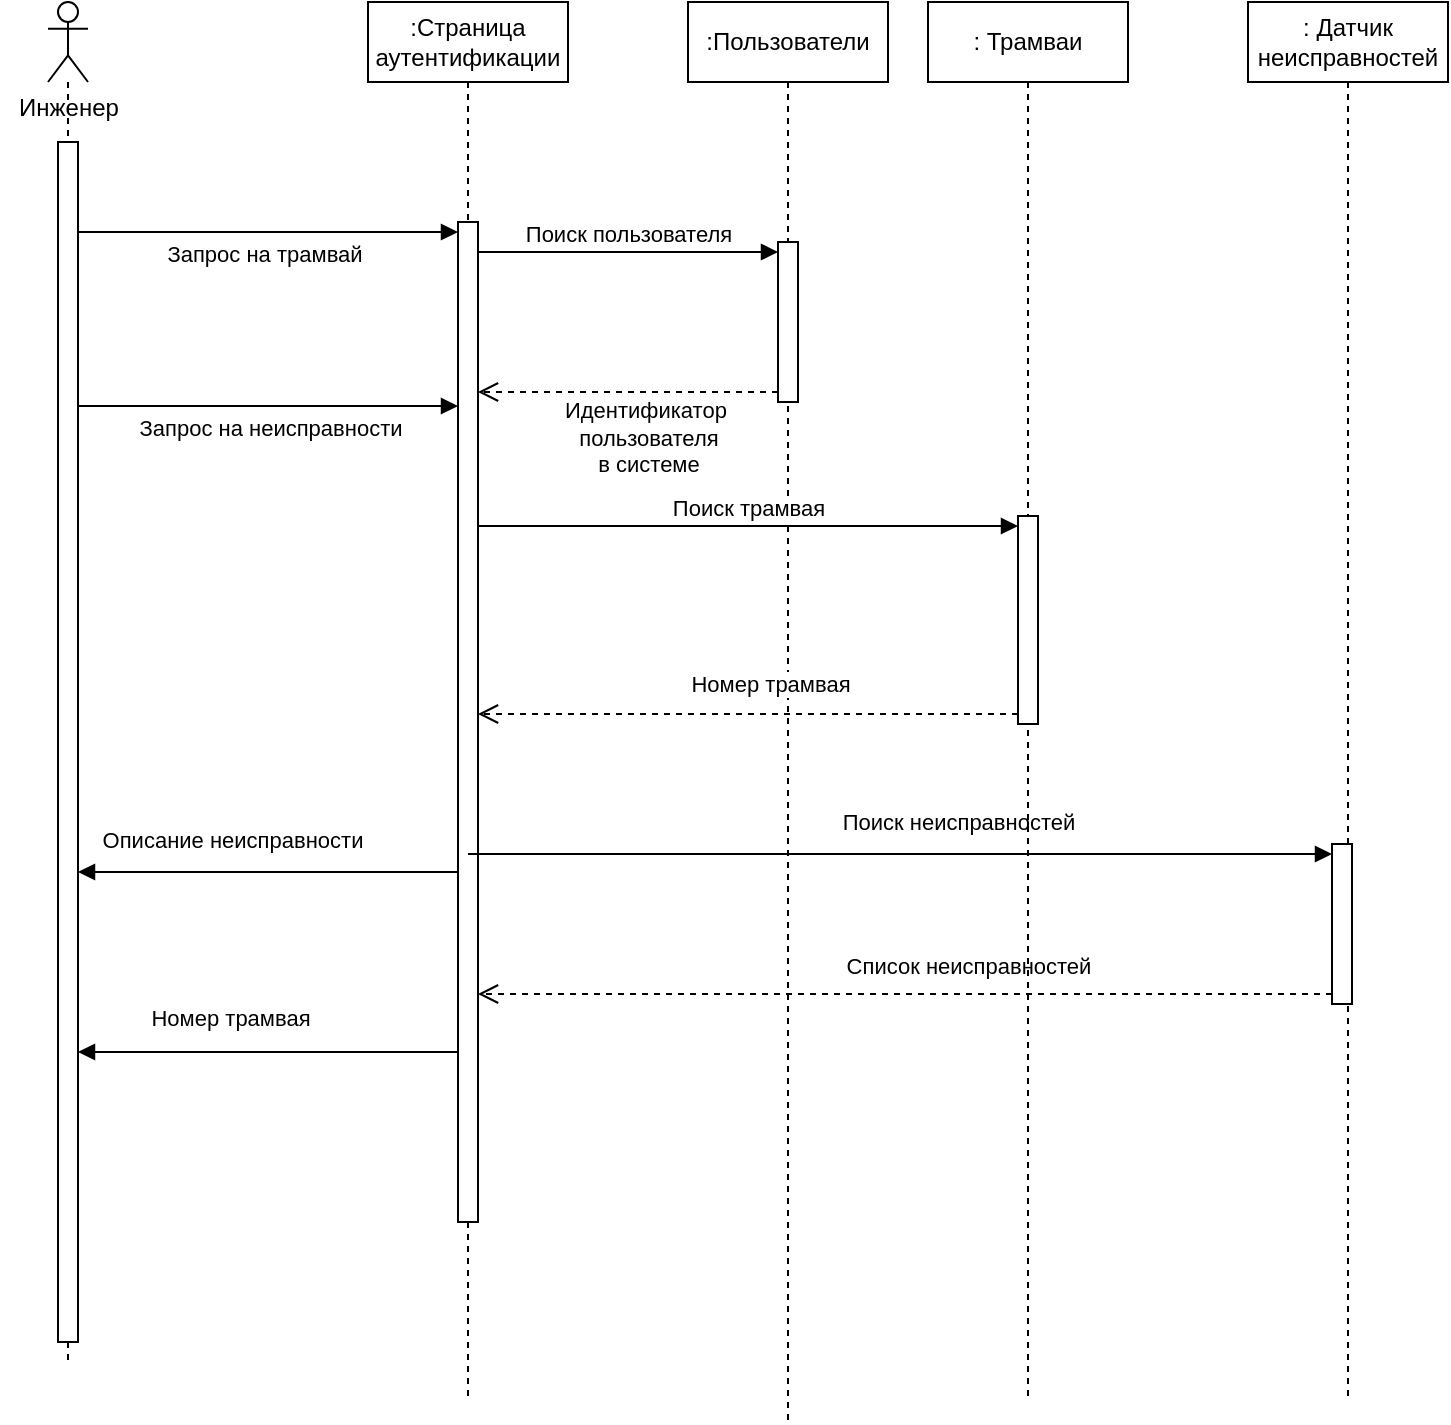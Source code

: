<mxfile version="24.7.17">
  <diagram name="Page-1" id="WvIWjqXhh4TIYa31ypu3">
    <mxGraphModel dx="1434" dy="780" grid="0" gridSize="10" guides="1" tooltips="1" connect="1" arrows="1" fold="1" page="1" pageScale="1" pageWidth="827" pageHeight="1169" math="0" shadow="0">
      <root>
        <mxCell id="0" />
        <mxCell id="1" parent="0" />
        <mxCell id="txDCEMNUAPutOGjY48iY-1" value="Запрос на трамвай" style="html=1;verticalAlign=bottom;endArrow=block;curved=0;rounded=0;entryX=0;entryY=0;entryDx=0;entryDy=5;entryPerimeter=0;" edge="1" parent="1" source="txDCEMNUAPutOGjY48iY-4" target="txDCEMNUAPutOGjY48iY-3">
          <mxGeometry x="0.003" y="-20" width="80" relative="1" as="geometry">
            <mxPoint x="120" y="140" as="sourcePoint" />
            <mxPoint x="200" y="140" as="targetPoint" />
            <mxPoint as="offset" />
          </mxGeometry>
        </mxCell>
        <mxCell id="txDCEMNUAPutOGjY48iY-2" value=":Страница аутентификации" style="shape=umlLifeline;perimeter=lifelinePerimeter;whiteSpace=wrap;html=1;container=1;dropTarget=0;collapsible=0;recursiveResize=0;outlineConnect=0;portConstraint=eastwest;newEdgeStyle={&quot;curved&quot;:0,&quot;rounded&quot;:0};" vertex="1" parent="1">
          <mxGeometry x="250" y="30" width="100" height="700" as="geometry" />
        </mxCell>
        <mxCell id="txDCEMNUAPutOGjY48iY-3" value="" style="html=1;points=[[0,0,0,0,5],[0,1,0,0,-5],[1,0,0,0,5],[1,1,0,0,-5]];perimeter=orthogonalPerimeter;outlineConnect=0;targetShapes=umlLifeline;portConstraint=eastwest;newEdgeStyle={&quot;curved&quot;:0,&quot;rounded&quot;:0};" vertex="1" parent="txDCEMNUAPutOGjY48iY-2">
          <mxGeometry x="45" y="110" width="10" height="500" as="geometry" />
        </mxCell>
        <mxCell id="txDCEMNUAPutOGjY48iY-4" value="" style="shape=umlLifeline;perimeter=lifelinePerimeter;whiteSpace=wrap;html=1;container=1;dropTarget=0;collapsible=0;recursiveResize=0;outlineConnect=0;portConstraint=eastwest;newEdgeStyle={&quot;curved&quot;:0,&quot;rounded&quot;:0};participant=umlActor;" vertex="1" parent="1">
          <mxGeometry x="90" y="30" width="20" height="680" as="geometry" />
        </mxCell>
        <mxCell id="txDCEMNUAPutOGjY48iY-5" value="" style="html=1;points=[[0,0,0,0,5],[0,1,0,0,-5],[1,0,0,0,5],[1,1,0,0,-5]];perimeter=orthogonalPerimeter;outlineConnect=0;targetShapes=umlLifeline;portConstraint=eastwest;newEdgeStyle={&quot;curved&quot;:0,&quot;rounded&quot;:0};" vertex="1" parent="txDCEMNUAPutOGjY48iY-4">
          <mxGeometry x="5" y="70" width="10" height="600" as="geometry" />
        </mxCell>
        <mxCell id="txDCEMNUAPutOGjY48iY-6" value=":Пользователи" style="shape=umlLifeline;perimeter=lifelinePerimeter;whiteSpace=wrap;html=1;container=1;dropTarget=0;collapsible=0;recursiveResize=0;outlineConnect=0;portConstraint=eastwest;newEdgeStyle={&quot;curved&quot;:0,&quot;rounded&quot;:0};" vertex="1" parent="1">
          <mxGeometry x="410" y="30" width="100" height="710" as="geometry" />
        </mxCell>
        <mxCell id="txDCEMNUAPutOGjY48iY-7" value="" style="html=1;points=[[0,0,0,0,5],[0,1,0,0,-5],[1,0,0,0,5],[1,1,0,0,-5]];perimeter=orthogonalPerimeter;outlineConnect=0;targetShapes=umlLifeline;portConstraint=eastwest;newEdgeStyle={&quot;curved&quot;:0,&quot;rounded&quot;:0};" vertex="1" parent="txDCEMNUAPutOGjY48iY-6">
          <mxGeometry x="45" y="120" width="10" height="80" as="geometry" />
        </mxCell>
        <mxCell id="txDCEMNUAPutOGjY48iY-8" value="Поиск пользователя" style="html=1;verticalAlign=bottom;endArrow=block;curved=0;rounded=0;entryX=0;entryY=0;entryDx=0;entryDy=5;" edge="1" parent="1" source="txDCEMNUAPutOGjY48iY-3" target="txDCEMNUAPutOGjY48iY-7">
          <mxGeometry relative="1" as="geometry">
            <mxPoint x="385" y="155" as="sourcePoint" />
          </mxGeometry>
        </mxCell>
        <mxCell id="txDCEMNUAPutOGjY48iY-9" value="Идентификатор&amp;nbsp;&lt;div&gt;пользователя&lt;div&gt;в системе&lt;/div&gt;&lt;/div&gt;" style="html=1;verticalAlign=bottom;endArrow=open;dashed=1;endSize=8;curved=0;rounded=0;exitX=0;exitY=1;exitDx=0;exitDy=-5;" edge="1" parent="1" source="txDCEMNUAPutOGjY48iY-7" target="txDCEMNUAPutOGjY48iY-3">
          <mxGeometry x="-0.133" y="45" relative="1" as="geometry">
            <mxPoint x="385" y="225" as="targetPoint" />
            <mxPoint as="offset" />
          </mxGeometry>
        </mxCell>
        <mxCell id="txDCEMNUAPutOGjY48iY-10" value=": Датчик неисправностей" style="shape=umlLifeline;perimeter=lifelinePerimeter;whiteSpace=wrap;html=1;container=1;dropTarget=0;collapsible=0;recursiveResize=0;outlineConnect=0;portConstraint=eastwest;newEdgeStyle={&quot;curved&quot;:0,&quot;rounded&quot;:0};" vertex="1" parent="1">
          <mxGeometry x="690" y="30" width="100" height="700" as="geometry" />
        </mxCell>
        <mxCell id="txDCEMNUAPutOGjY48iY-11" value="" style="html=1;points=[[0,0,0,0,5],[0,1,0,0,-5],[1,0,0,0,5],[1,1,0,0,-5]];perimeter=orthogonalPerimeter;outlineConnect=0;targetShapes=umlLifeline;portConstraint=eastwest;newEdgeStyle={&quot;curved&quot;:0,&quot;rounded&quot;:0};" vertex="1" parent="txDCEMNUAPutOGjY48iY-10">
          <mxGeometry x="42" y="421" width="10" height="80" as="geometry" />
        </mxCell>
        <mxCell id="txDCEMNUAPutOGjY48iY-12" value="Поиск неисправностей" style="html=1;verticalAlign=bottom;endArrow=block;curved=0;rounded=0;entryX=0;entryY=0;entryDx=0;entryDy=5;" edge="1" parent="1" source="txDCEMNUAPutOGjY48iY-2" target="txDCEMNUAPutOGjY48iY-11">
          <mxGeometry x="0.133" y="8" relative="1" as="geometry">
            <mxPoint x="515" y="275" as="sourcePoint" />
            <mxPoint y="1" as="offset" />
          </mxGeometry>
        </mxCell>
        <mxCell id="txDCEMNUAPutOGjY48iY-13" value="Список неисправностей" style="html=1;verticalAlign=bottom;endArrow=open;dashed=1;endSize=8;curved=0;rounded=0;exitX=0;exitY=1;exitDx=0;exitDy=-5;" edge="1" parent="1" source="txDCEMNUAPutOGjY48iY-11" target="txDCEMNUAPutOGjY48iY-3">
          <mxGeometry x="-0.147" y="-5" relative="1" as="geometry">
            <mxPoint x="310" y="345" as="targetPoint" />
            <mxPoint as="offset" />
          </mxGeometry>
        </mxCell>
        <mxCell id="txDCEMNUAPutOGjY48iY-15" value=": Трамваи" style="shape=umlLifeline;perimeter=lifelinePerimeter;whiteSpace=wrap;html=1;container=1;dropTarget=0;collapsible=0;recursiveResize=0;outlineConnect=0;portConstraint=eastwest;newEdgeStyle={&quot;curved&quot;:0,&quot;rounded&quot;:0};" vertex="1" parent="1">
          <mxGeometry x="530" y="30" width="100" height="700" as="geometry" />
        </mxCell>
        <mxCell id="txDCEMNUAPutOGjY48iY-16" value="" style="html=1;points=[[0,0,0,0,5],[0,1,0,0,-5],[1,0,0,0,5],[1,1,0,0,-5]];perimeter=orthogonalPerimeter;outlineConnect=0;targetShapes=umlLifeline;portConstraint=eastwest;newEdgeStyle={&quot;curved&quot;:0,&quot;rounded&quot;:0};" vertex="1" parent="txDCEMNUAPutOGjY48iY-15">
          <mxGeometry x="45" y="257" width="10" height="104" as="geometry" />
        </mxCell>
        <mxCell id="txDCEMNUAPutOGjY48iY-17" value="Поиск трамвая" style="html=1;verticalAlign=bottom;endArrow=block;curved=0;rounded=0;entryX=0;entryY=0;entryDx=0;entryDy=5;" edge="1" parent="1" source="txDCEMNUAPutOGjY48iY-3" target="txDCEMNUAPutOGjY48iY-16">
          <mxGeometry relative="1" as="geometry">
            <mxPoint x="535" y="435" as="sourcePoint" />
          </mxGeometry>
        </mxCell>
        <mxCell id="txDCEMNUAPutOGjY48iY-18" value="Номер трамвая" style="html=1;verticalAlign=bottom;endArrow=open;dashed=1;endSize=8;curved=0;rounded=0;exitX=0;exitY=1;exitDx=0;exitDy=-5;" edge="1" parent="1" source="txDCEMNUAPutOGjY48iY-16" target="txDCEMNUAPutOGjY48iY-3">
          <mxGeometry x="-0.082" y="-6" relative="1" as="geometry">
            <mxPoint x="535" y="505" as="targetPoint" />
            <mxPoint as="offset" />
          </mxGeometry>
        </mxCell>
        <mxCell id="txDCEMNUAPutOGjY48iY-20" value="Инженер" style="text;html=1;align=center;verticalAlign=middle;resizable=0;points=[];autosize=1;strokeColor=none;fillColor=none;" vertex="1" parent="1">
          <mxGeometry x="66" y="70" width="68" height="26" as="geometry" />
        </mxCell>
        <mxCell id="txDCEMNUAPutOGjY48iY-24" value="Номер трамвая" style="html=1;verticalAlign=bottom;endArrow=block;curved=0;rounded=0;" edge="1" parent="1" source="txDCEMNUAPutOGjY48iY-3" target="txDCEMNUAPutOGjY48iY-5">
          <mxGeometry x="0.2" y="-8" relative="1" as="geometry">
            <mxPoint x="805" y="555" as="sourcePoint" />
            <Array as="points">
              <mxPoint x="274" y="555" />
            </Array>
            <mxPoint as="offset" />
            <mxPoint x="875" y="555" as="targetPoint" />
          </mxGeometry>
        </mxCell>
        <mxCell id="txDCEMNUAPutOGjY48iY-27" value="Описание неисправности" style="html=1;verticalAlign=bottom;endArrow=block;curved=0;rounded=0;" edge="1" parent="1" target="txDCEMNUAPutOGjY48iY-5">
          <mxGeometry x="0.19" y="-7" relative="1" as="geometry">
            <mxPoint x="295" y="465" as="sourcePoint" />
            <Array as="points">
              <mxPoint x="250" y="465" />
            </Array>
            <mxPoint as="offset" />
            <mxPoint x="105" y="465" as="targetPoint" />
          </mxGeometry>
        </mxCell>
        <mxCell id="txDCEMNUAPutOGjY48iY-29" value="Запрос на неисправности" style="html=1;verticalAlign=bottom;endArrow=block;curved=0;rounded=0;" edge="1" parent="1" source="txDCEMNUAPutOGjY48iY-5" target="txDCEMNUAPutOGjY48iY-3">
          <mxGeometry x="0.003" y="-20" width="80" relative="1" as="geometry">
            <mxPoint x="169" y="340" as="sourcePoint" />
            <mxPoint x="296.5" y="191" as="targetPoint" />
            <mxPoint as="offset" />
            <Array as="points">
              <mxPoint x="213" y="232" />
            </Array>
          </mxGeometry>
        </mxCell>
      </root>
    </mxGraphModel>
  </diagram>
</mxfile>
